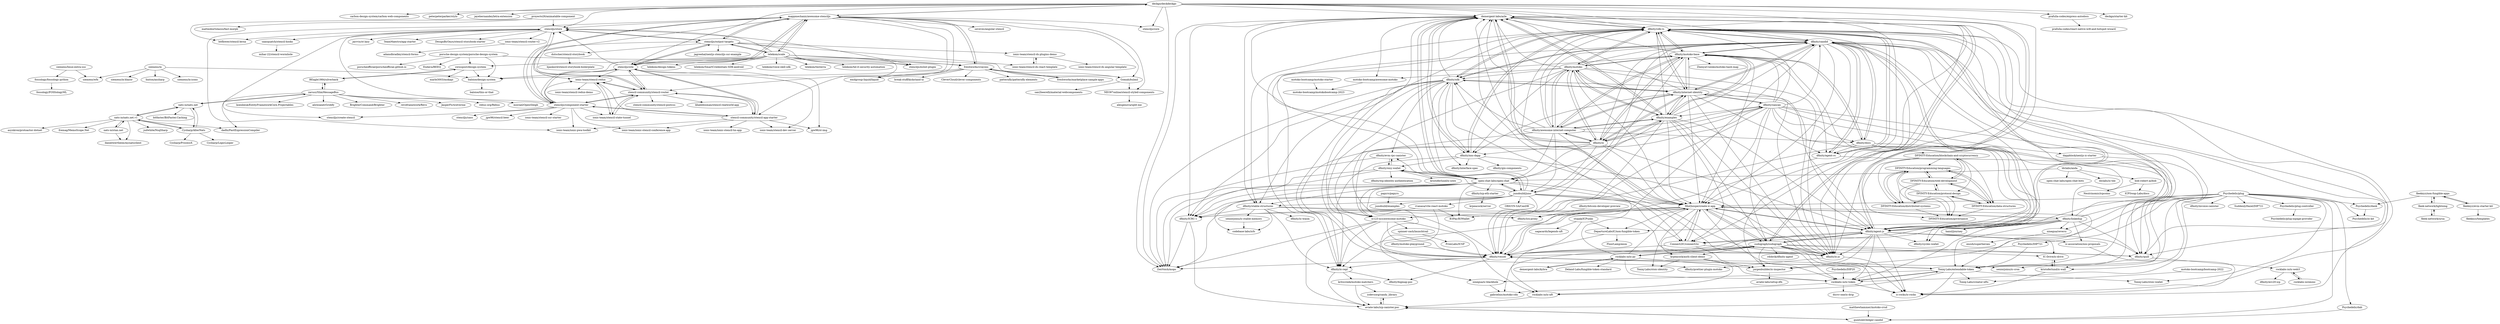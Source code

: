 digraph G {
"deckgo/deckdeckgo" -> "mappmechanic/awesome-stenciljs"
"deckgo/deckdeckgo" -> "stenciljs/store"
"deckgo/deckdeckgo" -> "deckgo/starter-kit"
"deckgo/deckdeckgo" -> "carbon-design-system/carbon-web-components" ["e"=1]
"deckgo/deckdeckgo" -> "peterpeterparker/stylo" ["e"=1]
"deckgo/deckdeckgo" -> "jayehernandez/letra-extension" ["e"=1]
"deckgo/deckdeckgo" -> "stenciljs/site"
"deckgo/deckdeckgo" -> "dfinity/ic-js"
"deckgo/deckdeckgo" -> "demergent-labs/azle"
"deckgo/deckdeckgo" -> "dfinity/cdk-rs"
"deckgo/deckdeckgo" -> "MioQuispe/create-ic-app"
"deckgo/deckdeckgo" -> "prafulla-codes/express-autodocs"
"deckgo/deckdeckgo" -> "ZenVoich/mops"
"deckgo/deckdeckgo" -> "stenciljs/core" ["e"=1]
"deckgo/deckdeckgo" -> "dfinity/candid"
"dfinity/motoko" -> "dfinity/motoko-base"
"dfinity/motoko" -> "dfinity/internet-identity"
"dfinity/motoko" -> "dfinity/examples"
"dfinity/motoko" -> "dfinity/cdk-rs"
"dfinity/motoko" -> "demergent-labs/azle"
"dfinity/motoko" -> "dfinity/vessel"
"dfinity/motoko" -> "dfinity/ic"
"dfinity/motoko" -> "dfinity/awesome-internet-computer"
"dfinity/motoko" -> "MioQuispe/create-ic-app"
"dfinity/motoko" -> "dfinity/candid"
"dfinity/motoko" -> "dfinity/ic-js"
"dfinity/motoko" -> "dfinity/nns-dapp"
"dfinity/motoko" -> "dfinity/sdk"
"dfinity/motoko" -> "dfinity/agent-js"
"dfinity/motoko" -> "motoko-bootcamp/awesome-motoko"
"dfinity/sdk" -> "dfinity/ic-js"
"dfinity/sdk" -> "dfinity/cdk-rs"
"dfinity/sdk" -> "dfinity/ICRC-1"
"dfinity/sdk" -> "dfinity/stable-structures"
"dfinity/sdk" -> "dfinity/candid"
"dfinity/sdk" -> "dfinity/nns-dapp"
"dfinity/sdk" -> "MioQuispe/create-ic-app"
"dfinity/sdk" -> "demergent-labs/azle"
"dfinity/sdk" -> "dfinity/evm-rpc-canister"
"dfinity/sdk" -> "dfinity/vessel"
"dfinity/sdk" -> "dfinity/interface-spec"
"dfinity/sdk" -> "ZenVoich/mops"
"dfinity/sdk" -> "dfinity/internet-identity"
"dfinity/sdk" -> "ic123-xyz/awesome-motoko"
"porsche-design-system/porsche-design-system" -> "porscheofficial/porscheofficial.github.io"
"porsche-design-system/porsche-design-system" -> "baloise/design-system"
"porsche-design-system/porsche-design-system" -> "freshworks/crayons"
"porsche-design-system/porsche-design-system" -> "swisspost/design-system"
"porsche-design-system/porsche-design-system" -> "Endava/BEEQ"
"mappmechanic/awesome-stenciljs" -> "stenciljs/output-targets"
"mappmechanic/awesome-stenciljs" -> "Gomah/bulmil"
"mappmechanic/awesome-stenciljs" -> "stenciljs/store"
"mappmechanic/awesome-stenciljs" -> "NEO97online/stencil-styled-components"
"mappmechanic/awesome-stenciljs" -> "freshworks/crayons"
"mappmechanic/awesome-stenciljs" -> "stenciljs/site"
"mappmechanic/awesome-stenciljs" -> "stenciljs/component-starter"
"mappmechanic/awesome-stenciljs" -> "ionic-team/ionic-pwa-toolkit" ["e"=1]
"mappmechanic/awesome-stenciljs" -> "telekom/scale"
"mappmechanic/awesome-stenciljs" -> "stenciljs/core" ["e"=1]
"mappmechanic/awesome-stenciljs" -> "stencil-community/stencil-app-starter"
"mappmechanic/awesome-stenciljs" -> "stencil-community/stencil-router"
"mappmechanic/awesome-stenciljs" -> "ionic-team/stencil-redux"
"mappmechanic/awesome-stenciljs" -> "deckgo/deckdeckgo"
"mappmechanic/awesome-stenciljs" -> "seveves/angular-stencil"
"stenciljs/component-starter" -> "stencil-community/stencil-app-starter"
"stenciljs/component-starter" -> "stencil-community/stencil-router"
"stenciljs/component-starter" -> "stenciljs/site"
"stenciljs/component-starter" -> "jgw96/stencil-beer" ["e"=1]
"stenciljs/component-starter" -> "ionic-team/ionic-pwa-toolkit" ["e"=1]
"stenciljs/component-starter" -> "mappmechanic/awesome-stenciljs"
"stenciljs/component-starter" -> "ionic-team/stencil-ssr-starter"
"stenciljs/component-starter" -> "ionic-team/stencil-redux"
"stenciljs/component-starter" -> "stenciljs/sass"
"stenciljs/component-starter" -> "stenciljs/store"
"stenciljs/component-starter" -> "ionic-team/stencil-state-tunnel"
"stenciljs/component-starter" -> "stenciljs/output-targets"
"stenciljs/component-starter" -> "ionic-team/ionic-stencil-conference-app"
"stenciljs/component-starter" -> "stenciljs/create-stencil"
"stenciljs/output-targets" -> "ionic-team/stencil-ds-plugins-demo"
"stenciljs/output-targets" -> "stenciljs/store"
"stenciljs/output-targets" -> "ionic-team/stencil-ds-react-template"
"stenciljs/output-targets" -> "dutscher/stencil-storybook"
"stenciljs/output-targets" -> "stenciljs/site"
"stenciljs/output-targets" -> "mappmechanic/awesome-stenciljs"
"stenciljs/output-targets" -> "stenciljs/eslint-plugin"
"stenciljs/output-targets" -> "jagreehal/nextjs-stenciljs-ssr-example"
"stenciljs/output-targets" -> "telekom/scale"
"telekom/scale" -> "Gomah/bulmil"
"telekom/scale" -> "stenciljs/output-targets"
"telekom/scale" -> "telekom/design-tokens"
"telekom/scale" -> "mappmechanic/awesome-stenciljs"
"telekom/scale" -> "baloise/design-system"
"telekom/scale" -> "stenciljs/site"
"telekom/scale" -> "stenciljs/store"
"telekom/scale" -> "emdgroup-liquid/liquid"
"telekom/scale" -> "swisspost/design-system"
"telekom/scale" -> "telekom/SmartCredentials-SDK-android"
"telekom/scale" -> "telekom/voice-skill-sdk"
"telekom/scale" -> "freshworks/crayons"
"telekom/scale" -> "telekom/testerra"
"telekom/scale" -> "stenciljs/eslint-plugin"
"telekom/scale" -> "telekom/tel-it-security-automation"
"NEO97online/stencil-styled-components" -> "alesgenova/split-me"
"Gomah/bulmil" -> "san2beerelli/material-webcomponents"
"Gomah/bulmil" -> "NEO97online/stencil-styled-components"
"BEagle1984/silverback" -> "zarusz/SlimMessageBus"
"BEagle1984/silverback" -> "swisspost/design-system"
"freshworks/crayons" -> "emdgroup-liquid/liquid"
"freshworks/crayons" -> "freshworks/marketplace-sample-apps"
"freshworks/crayons" -> "break-stuff/kickstand-ui"
"freshworks/crayons" -> "baloise/design-system"
"freshworks/crayons" -> "CleverCloud/clever-components" ["e"=1]
"freshworks/crayons" -> "Gomah/bulmil"
"freshworks/crayons" -> "mappmechanic/awesome-stenciljs"
"freshworks/crayons" -> "patternfly/patternfly-elements" ["e"=1]
"ionic-team/stencil-state-tunnel" -> "ionic-team/stencil-redux"
"ionic-team/stencil-state-tunnel" -> "stencil-community/stencil-router"
"ionic-team/stencil-ds-react-template" -> "ionic-team/stencil-ds-plugins-demo"
"dfinity/motoko-base" -> "dfinity/motoko"
"dfinity/motoko-base" -> "dfinity/candid"
"dfinity/motoko-base" -> "dfinity/cdk-rs"
"dfinity/motoko-base" -> "dfinity/vessel"
"dfinity/motoko-base" -> "dfinity/examples"
"dfinity/motoko-base" -> "dfinity/agent-js"
"dfinity/motoko-base" -> "dfinity/awesome-internet-computer"
"dfinity/motoko-base" -> "dfinity/internet-identity"
"dfinity/motoko-base" -> "dfinity/docs"
"dfinity/motoko-base" -> "dfinity/agent-rs"
"dfinity/motoko-base" -> "MioQuispe/create-ic-app"
"dfinity/motoko-base" -> "demergent-labs/azle"
"dfinity/motoko-base" -> "dfinity/ic"
"dfinity/motoko-base" -> "dfinity/ic-repl"
"dfinity/motoko-base" -> "ZhenyaUsenko/motoko-hash-map"
"dfinity/awesome-internet-computer" -> "dfinity/examples"
"dfinity/awesome-internet-computer" -> "dfinity/motoko-base"
"dfinity/awesome-internet-computer" -> "dfinity/motoko"
"dfinity/awesome-internet-computer" -> "dfinity/candid"
"dfinity/awesome-internet-computer" -> "dfinity/internet-identity"
"dfinity/awesome-internet-computer" -> "MioQuispe/create-ic-app"
"dfinity/awesome-internet-computer" -> "dfinity/cdk-rs"
"dfinity/awesome-internet-computer" -> "dfinity/ic"
"dfinity/awesome-internet-computer" -> "demergent-labs/azle"
"dfinity/awesome-internet-computer" -> "ic123-xyz/awesome-motoko"
"dfinity/awesome-internet-computer" -> "junobuild/juno"
"dfinity/awesome-internet-computer" -> "dfinity/sdk"
"dfinity/awesome-internet-computer" -> "dfinity/cancan"
"dfinity/awesome-internet-computer" -> "open-chat-labs/open-chat"
"dfinity/awesome-internet-computer" -> "dfinity/docs"
"dfinity/vessel" -> "Toniq-Labs/extendable-token"
"dfinity/vessel" -> "ic-rocks/ic-rocks"
"dfinity/vessel" -> "ZenVoich/mops"
"dfinity/vessel" -> "dfinity/ic-repl"
"dfinity/vessel" -> "MioQuispe/create-ic-app"
"dfinity/vessel" -> "dfinity/bigmap-poc"
"DFINITY-Education/programming-languages" -> "DFINITY-Education/governance"
"DFINITY-Education/programming-languages" -> "DFINITY-Education/web-development"
"DFINITY-Education/programming-languages" -> "DFINITY-Education/data-structures"
"DFINITY-Education/programming-languages" -> "DFINITY-Education/distributed-systems"
"dfinity/motoko-playground" -> "dfinity/vessel"
"dfinity/examples" -> "dfinity/awesome-internet-computer"
"dfinity/examples" -> "dfinity/motoko-base"
"dfinity/examples" -> "demergent-labs/azle"
"dfinity/examples" -> "dfinity/motoko"
"dfinity/examples" -> "MioQuispe/create-ic-app"
"dfinity/examples" -> "dfinity/candid"
"dfinity/examples" -> "dfinity/internet-identity"
"dfinity/examples" -> "dfinity/vessel"
"dfinity/examples" -> "dfinity/agent-js"
"dfinity/examples" -> "dfinity/cdk-rs"
"dfinity/examples" -> "open-chat-labs/open-chat"
"dfinity/examples" -> "dfinity/ic"
"dfinity/examples" -> "sudograph/sudograph"
"dfinity/examples" -> "dfinity/ic-js"
"dfinity/examples" -> "Connect2IC/connect2ic"
"stenciljs/store" -> "ionic-team/stencil-router-v2"
"stenciljs/store" -> "stenciljs/output-targets"
"stenciljs/store" -> "bitflower/stencil-lerna"
"stenciljs/store" -> "jarrvis/st-lazy"
"stenciljs/store" -> "stencil-community/stencil-router"
"stenciljs/store" -> "saasquatch/stencil-hooks"
"stenciljs/store" -> "stenciljs/eslint-plugin"
"stenciljs/store" -> "TeamMaestro/app-starter"
"stenciljs/store" -> "stenciljs/create-stencil"
"stenciljs/store" -> "DesignByOnyx/stencil-storybook-starter"
"dfinity/cdk-rs" -> "dfinity/candid"
"dfinity/cdk-rs" -> "dfinity/agent-rs"
"dfinity/cdk-rs" -> "dfinity/vessel"
"dfinity/cdk-rs" -> "dfinity/internet-identity"
"dfinity/cdk-rs" -> "dfinity/motoko-base"
"dfinity/cdk-rs" -> "dfinity/sdk"
"dfinity/cdk-rs" -> "dfinity/nns-dapp"
"dfinity/cdk-rs" -> "dfinity/ic-js"
"dfinity/cdk-rs" -> "dfinity/agent-js"
"dfinity/cdk-rs" -> "dfinity/stable-structures"
"dfinity/cdk-rs" -> "demergent-labs/azle"
"dfinity/cdk-rs" -> "ic-rocks/ic-rocks"
"dfinity/cdk-rs" -> "dfinity/motoko"
"dfinity/cdk-rs" -> "Toniq-Labs/extendable-token"
"dfinity/cdk-rs" -> "dfinity/quill"
"proyecto26/animatable-component" -> "stenciljs/store"
"proyecto26/animatable-component" -> "matteobortolazzo/fast-morph"
"proyecto26/animatable-component" -> "bitflower/stencil-lerna"
"baloise/design-system" -> "baloise/this-or-that"
"fossology/fossology-python" -> "fossology/FOSSologyML"
"dfinity/docs" -> "dfinity/candid"
"dfinity/docs" -> "dfinity/cycles-wallet"
"dfinity/docs" -> "dfinity/agent-rs"
"dfinity/docs" -> "dfinity/motoko-base"
"dfinity/docs" -> "dfinity/quill"
"dfinity/docs" -> "ninegua/reversi"
"dfinity/docs" -> "dfinity/vessel"
"dfinity/docs" -> "DFINITY-Education/blockchain-and-cryptocurrency"
"dfinity/candid" -> "dfinity/cdk-rs"
"dfinity/candid" -> "dfinity/agent-rs"
"dfinity/candid" -> "dfinity/motoko-base"
"dfinity/candid" -> "dfinity/quill"
"dfinity/candid" -> "dfinity/docs"
"dfinity/candid" -> "dfinity/agent-js"
"dfinity/candid" -> "dfinity/vessel"
"dfinity/candid" -> "MioQuispe/create-ic-app"
"dfinity/candid" -> "dfinity/ic-js"
"dfinity/candid" -> "dfinity/ic-repl"
"dfinity/candid" -> "Toniq-Labs/extendable-token"
"dfinity/candid" -> "dfinity/sdk"
"dfinity/candid" -> "dfinity/cycles-wallet"
"dfinity/candid" -> "ic-rocks/ic-rocks"
"dfinity/candid" -> "dfinity/internet-identity"
"kritzcreek/motoko-matchers" -> "icdevsorg/candy_library"
"kritzcreek/motoko-matchers" -> "aviate-labs/icp-canister.poc"
"DFINITY-Education/protocol-design" -> "DFINITY-Education/governance"
"DFINITY-Education/protocol-design" -> "DFINITY-Education/programming-languages"
"DFINITY-Education/protocol-design" -> "DFINITY-Education/web-development"
"DFINITY-Education/protocol-design" -> "DFINITY-Education/distributed-systems"
"DFINITY-Education/protocol-design" -> "DFINITY-Education/data-structures"
"dfinity/linkedup" -> "MioQuispe/create-ic-app"
"dfinity/linkedup" -> "Connect2IC/connect2ic"
"dfinity/linkedup" -> "dfinity/agent-js"
"dfinity/linkedup" -> "hansl/journey"
"dfinity/linkedup" -> "dfinity/quill"
"dfinity/linkedup" -> "dfinity/vessel"
"dfinity/linkedup" -> "dfinity/cdk-rs"
"dfinity/linkedup" -> "DepartureLabsIC/non-fungible-token"
"dfinity/linkedup" -> "rocklabs-io/ic-token"
"dfinity/linkedup" -> "Toniq-Labs/extendable-token"
"dfinity/linkedup" -> "ic-association/nns-proposals"
"dfinity/linkedup" -> "ninegua/reversi"
"dfinity/linkedup" -> "dfinity/candid"
"dfinity/agent-rs" -> "dfinity/quill"
"dfinity/agent-rs" -> "dfinity/candid"
"dfinity/agent-rs" -> "dfinity/cdk-rs"
"dfinity/agent-rs" -> "dfinity/icx-proxy"
"dfinity/agent-js" -> "ic-rocks/ic-rocks"
"dfinity/agent-js" -> "dfinity/cycles-wallet"
"dfinity/agent-js" -> "MioQuispe/create-ic-app"
"dfinity/agent-js" -> "demergent-labs/azle"
"dfinity/agent-js" -> "dfinity/vessel"
"dfinity/agent-js" -> "dfinity/ic-js"
"dfinity/agent-js" -> "Connect2IC/connect2ic"
"dfinity/agent-js" -> "dfinity/candid"
"dfinity/agent-js" -> "dfinity/quill"
"dfinity/agent-js" -> "jorgenbuilder/ic-inspector"
"dfinity/agent-js" -> "ic-association/nns-proposals"
"dfinity/agent-js" -> "sudograph/sudograph"
"dfinity/agent-js" -> "dfinity/cdk-rs"
"dfinity/agent-js" -> "IC-Drive/ic-drive"
"dfinity/agent-js" -> "rocklabs-io/ic-token"
"DFINITY-Education/data-structures" -> "DFINITY-Education/programming-languages"
"DFINITY-Education/data-structures" -> "DFINITY-Education/governance"
"DFINITY-Education/data-structures" -> "DFINITY-Education/web-development"
"DFINITY-Education/data-structures" -> "DFINITY-Education/protocol-design"
"ninegua/reversi" -> "enzoh/superheroes"
"ionic-team/stencil-ds-plugins-demo" -> "ionic-team/stencil-ds-react-template"
"ionic-team/stencil-ds-plugins-demo" -> "ionic-team/stencil-ds-angular-template"
"ionic-team/stencil-router-v2" -> "adamdbradley/stencil-forms"
"prafulla-codes/express-autodocs" -> "prafulla-codes/react-native-wifi-and-hotspot-wizard"
"matthewhammer/motoko-crud" -> "quintolet/ledger-candid"
"DFINITY-Education/web-development" -> "DFINITY-Education/programming-languages"
"DFINITY-Education/web-development" -> "DFINITY-Education/governance"
"DFINITY-Education/web-development" -> "DFINITY-Education/data-structures"
"DFINITY-Education/web-development" -> "DFINITY-Education/distributed-systems"
"DFINITY-Education/web-development" -> "DFINITY-Education/protocol-design"
"DFINITY-Education/web-development" -> "DFINITY-Education/blockchain-and-cryptocurrency"
"sudograph/sudograph" -> "dfinity/vessel"
"sudograph/sudograph" -> "MioQuispe/create-ic-app"
"sudograph/sudograph" -> "jorgenbuilder/ic-inspector"
"sudograph/sudograph" -> "dfinity/agent-js"
"sudograph/sudograph" -> "demergent-labs/azle"
"sudograph/sudograph" -> "IC-Drive/ic-drive"
"sudograph/sudograph" -> "seniorjoinu/ic-cron"
"sudograph/sudograph" -> "gabrielnic/motoko-cdn"
"sudograph/sudograph" -> "ic-rocks/ic-rocks"
"sudograph/sudograph" -> "rocklabs-io/ic-token"
"sudograph/sudograph" -> "rocklabs-io/ic-py"
"sudograph/sudograph" -> "krpeacock/auth-client-demo"
"sudograph/sudograph" -> "dfinity/ic-js"
"sudograph/sudograph" -> "dfinity/quill"
"sudograph/sudograph" -> "rdobrik/dfinity-agent"
"dfinity/internet-identity" -> "dfinity/cdk-rs"
"dfinity/internet-identity" -> "MioQuispe/create-ic-app"
"dfinity/internet-identity" -> "dfinity/motoko"
"dfinity/internet-identity" -> "dfinity/candid"
"dfinity/internet-identity" -> "dfinity/nns-dapp"
"dfinity/internet-identity" -> "dfinity/agent-js"
"dfinity/internet-identity" -> "dfinity/examples"
"dfinity/internet-identity" -> "dfinity/sdk"
"dfinity/internet-identity" -> "dfinity/motoko-base"
"dfinity/internet-identity" -> "demergent-labs/azle"
"dfinity/internet-identity" -> "dfinity/ic"
"dfinity/internet-identity" -> "dfinity/cancan"
"dfinity/internet-identity" -> "dfinity/awesome-internet-computer"
"dfinity/internet-identity" -> "dfinity/ic-js"
"dfinity/internet-identity" -> "dfinity/agent-rs"
"MioQuispe/create-ic-app" -> "dfinity/vessel"
"MioQuispe/create-ic-app" -> "Connect2IC/connect2ic"
"MioQuispe/create-ic-app" -> "dfinity/agent-js"
"MioQuispe/create-ic-app" -> "dfinity/ICRC-1"
"MioQuispe/create-ic-app" -> "rocklabs-io/ic-token"
"MioQuispe/create-ic-app" -> "dfinity/ic-js"
"MioQuispe/create-ic-app" -> "demergent-labs/azle"
"MioQuispe/create-ic-app" -> "DepartureLabsIC/non-fungible-token"
"MioQuispe/create-ic-app" -> "sudograph/sudograph"
"MioQuispe/create-ic-app" -> "dfinity/ic-repl"
"MioQuispe/create-ic-app" -> "krpeacock/auth-client-demo"
"MioQuispe/create-ic-app" -> "ic123-xyz/awesome-motoko"
"MioQuispe/create-ic-app" -> "Toniq-Labs/stoic-identity"
"MioQuispe/create-ic-app" -> "Toniq-Labs/extendable-token"
"MioQuispe/create-ic-app" -> "dfinity/linkedup"
"krpeacock/auth-client-demo" -> "gabrielnic/motoko-cdn"
"krpeacock/auth-client-demo" -> "Toniq-Labs/stoic-identity"
"krpeacock/auth-client-demo" -> "rocklabs-io/ic-token"
"DFINITY-Education/distributed-systems" -> "DFINITY-Education/programming-languages"
"DFINITY-Education/distributed-systems" -> "DFINITY-Education/governance"
"dfinity/ic" -> "dfinity/motoko"
"dfinity/ic" -> "dfinity/internet-identity"
"dfinity/ic" -> "dfinity/examples"
"dfinity/ic" -> "dfinity/awesome-internet-computer"
"dfinity/ic" -> "dfinity/motoko-base"
"dfinity/ic" -> "dfinity/cdk-rs"
"dfinity/ic" -> "dfinity/candid"
"dfinity/ic" -> "dfinity/nns-dapp"
"dfinity/ic" -> "open-chat-labs/open-chat"
"dfinity/ic" -> "demergent-labs/azle"
"dfinity/ic" -> "junobuild/juno"
"dfinity/ic" -> "dfinity/agent-js"
"dfinity/ic" -> "MioQuispe/create-ic-app"
"dfinity/ic" -> "dfinity/sdk"
"dfinity/ic" -> "dfinity/cancan"
"dfinity/cancan" -> "dfinity/internet-identity"
"dfinity/cancan" -> "MioQuispe/create-ic-app"
"dfinity/cancan" -> "dfinity/agent-js"
"dfinity/cancan" -> "dfinity/candid"
"dfinity/cancan" -> "dfinity/linkedup"
"dfinity/cancan" -> "dfinity/vessel"
"dfinity/cancan" -> "dfinity/motoko-base"
"dfinity/cancan" -> "dfinity/cdk-rs"
"dfinity/cancan" -> "ic123-xyz/awesome-motoko"
"dfinity/cancan" -> "dfinity/examples"
"dfinity/cancan" -> "dfinity/docs"
"dfinity/cancan" -> "kristoferlund/ic-wall"
"dfinity/cancan" -> "sudograph/sudograph"
"dfinity/cancan" -> "dfinity/ic-repl"
"dfinity/cancan" -> "dappblock/nextjs-ic-starter"
"Psychedelic/plug" -> "Psychedelic/dank"
"Psychedelic/plug" -> "Psychedelic/DIP721"
"Psychedelic/plug" -> "Toniq-Labs/extendable-token"
"Psychedelic/plug" -> "dfinity/invoice-canister"
"Psychedelic/plug" -> "MioQuispe/create-ic-app"
"Psychedelic/plug" -> "dfinity/agent-js"
"Psychedelic/plug" -> "Psychedelic/plug-controller"
"Psychedelic/plug" -> "jorgenbuilder/ic-inspector"
"Psychedelic/plug" -> "quintolet/ledger-candid"
"Psychedelic/plug" -> "Toniq-Labs/stoic-wallet"
"Psychedelic/plug" -> "Psychedelic/dab"
"Psychedelic/plug" -> "SuddenlyHazel/DIP721"
"Psychedelic/plug" -> "Psychedelic/ic-kit"
"Psychedelic/plug" -> "kristoferlund/ic-wall"
"Psychedelic/plug" -> "rocklabs-io/ic-token"
"kristoferlund/ic-wall" -> "IC-Drive/ic-drive"
"kristoferlund/ic-wall" -> "ic-rocks/ic-rocks"
"open-chat-labs/open-chat" -> "dfinity/oisy-wallet"
"open-chat-labs/open-chat" -> "dfinity/ic-js"
"open-chat-labs/open-chat" -> "dfinity/ICRC-1"
"open-chat-labs/open-chat" -> "ZenVoich/mops"
"open-chat-labs/open-chat" -> "Connect2IC/connect2ic"
"open-chat-labs/open-chat" -> "ic123-xyz/awesome-motoko"
"open-chat-labs/open-chat" -> "junobuild/juno"
"open-chat-labs/open-chat" -> "demergent-labs/azle"
"open-chat-labs/open-chat" -> "dfinity/evm-rpc-canister"
"open-chat-labs/open-chat" -> "ninegua/ic-blackhole"
"open-chat-labs/open-chat" -> "dfinity/cdk-rs"
"open-chat-labs/open-chat" -> "B3Pay/B3Wallet"
"open-chat-labs/open-chat" -> "codebase-labs/icfs"
"open-chat-labs/open-chat" -> "dfinity/stable-structures"
"open-chat-labs/open-chat" -> "dfinity/icp-eth-starter"
"IC-Drive/ic-drive" -> "kristoferlund/ic-wall"
"Psychedelic/dab" -> "quintolet/ledger-candid"
"Toniq-Labs/extendable-token" -> "ninegua/ic-blackhole"
"Toniq-Labs/extendable-token" -> "dfinity/vessel"
"Toniq-Labs/extendable-token" -> "rocklabs-io/ic-nft"
"Toniq-Labs/extendable-token" -> "rocklabs-io/ic-token"
"Toniq-Labs/extendable-token" -> "aviate-labs/icp-canister.poc"
"Toniq-Labs/extendable-token" -> "Toniq-Labs/stoic-wallet"
"Toniq-Labs/extendable-token" -> "Toniq-Labs/creator-nfts"
"rocklabs-io/ic-token" -> "dscvr-one/ic-drip"
"rocklabs-io/ic-token" -> "ic-rocks/ic-rocks"
"rocklabs-io/ic-token" -> "rocklabs-io/ic-nft"
"rocklabs-io/ic-token" -> "Toniq-Labs/extendable-token"
"ninegua/ic-blackhole" -> "gabrielnic/motoko-cdn"
"DFINITY-Education/blockchain-and-cryptocurrency" -> "DFINITY-Education/web-development"
"DFINITY-Education/blockchain-and-cryptocurrency" -> "DFINITY-Education/data-structures"
"DFINITY-Education/blockchain-and-cryptocurrency" -> "DFINITY-Education/protocol-design"
"DFINITY-Education/blockchain-and-cryptocurrency" -> "DFINITY-Education/programming-languages"
"DFINITY-Education/blockchain-and-cryptocurrency" -> "DFINITY-Education/governance"
"DFINITY-Education/blockchain-and-cryptocurrency" -> "DFINITY-Education/distributed-systems"
"dappblock/nextjs-ic-starter" -> "dfinity/quill"
"dfinity/stable-structures" -> "seniorjoinu/ic-stable-memory"
"dfinity/stable-structures" -> "dfinity/ic-wasm"
"dfinity/stable-structures" -> "dfinity/icx-proxy"
"dfinity/stable-structures" -> "dfinity/ic-js"
"dfinity/stable-structures" -> "dfinity/ic-repl"
"dfinity/stable-structures" -> "dfinity/ICRC-1"
"dfinity/stable-structures" -> "codebase-labs/icfs"
"dfinity/nns-dapp" -> "dfinity/ic-js"
"dfinity/nns-dapp" -> "dfinity/interface-spec"
"dfinity/nns-dapp" -> "dfinity/cdk-rs"
"dfinity/nns-dapp" -> "dfinity/ic-repl"
"dfinity/nns-dapp" -> "demergent-labs/azle"
"dfinity/nns-dapp" -> "dfinity/oisy-wallet"
"dfinity/nns-dapp" -> "dfinity/gix-components"
"ic-association/nns-proposals" -> "ic-rocks/ic-rocks"
"dfinity/quill" -> "rocklabs-io/ic-web3"
"dfinity/quill" -> "seniorjoinu/ic-cron"
"dutscher/stencil-storybook" -> "bjankord/stencil-storybook-boilerplate"
"saasquatch/stencil-hooks" -> "mihar-22/stencil-wormhole"
"dfinity/ic-repl" -> "dfinity/bigmap-poc"
"dfinity/ic-repl" -> "kritzcreek/motoko-matchers"
"dfinity/ic-repl" -> "aviate-labs/icp-canister.poc"
"DepartureLabsIC/non-fungible-token" -> "FloorLamp/axon"
"DepartureLabsIC/non-fungible-token" -> "dfinity/vessel"
"quintolet/ledger-candid" -> "aviate-labs/icp-canister.poc"
"Psychedelic/plug-controller" -> "Psychedelic/plug-inpage-provider"
"Psychedelic/dank" -> "Psychedelic/ic-kit"
"stopak/ICPunks" -> "sagacards/legends-nft"
"stopak/ICPunks" -> "rocklabs-io/ic-nft"
"stopak/ICPunks" -> "DepartureLabsIC/non-fungible-token"
"Connect2IC/connect2ic" -> "MioQuispe/create-ic-app"
"Connect2IC/connect2ic" -> "dfinity/vessel"
"Connect2IC/connect2ic" -> "dfinity/quill"
"Connect2IC/connect2ic" -> "jorgenbuilder/ic-inspector"
"dfinity/ic-js" -> "dfinity/prettier-plugin-motoko"
"dfinity/ic-js" -> "ic-rocks/ic-rocks"
"Psychedelic/DIP721" -> "Toniq-Labs/extendable-token"
"Psychedelic/DIP721" -> "dfinity/vessel"
"dfinity/bitcoin-developer-preview" -> "dfinity/icx-proxy"
"motoko-bootcamp/awesome-motoko" -> "motoko-bootcamp/motokobootcamp-2023"
"rocklabs-io/ic-py" -> "demergent-labs/kybra"
"rocklabs-io/ic-py" -> "rocklabs-io/ic-token"
"rocklabs-io/ic-py" -> "jorgenbuilder/ic-inspector"
"rocklabs-io/ic-py" -> "MioQuispe/create-ic-app"
"rocklabs-io/ic-py" -> "demergent-labs/azle"
"rocklabs-io/ic-py" -> "sudograph/sudograph"
"rocklabs-io/ic-py" -> "Deland-Labs/fungible-token-standard"
"dfinity/ICRC-1" -> "ZenVoich/mops"
"dfinity/ICRC-1" -> "aviate-labs/icp-canister.poc"
"motoko-bootcamp/bootcamp-2022" -> "Toniq-Labs/creator-nfts"
"nats-io/nats.net.v1" -> "nats-io/stan.net"
"nats-io/nats.net.v1" -> "nats-io/nats.net"
"nats-io/nats.net.v1" -> "Cysharp/AlterNats"
"nats-io/nats.net.v1" -> "danielwertheim/mynatsclient"
"nats-io/nats.net.v1" -> "judwhite/NsqSharp"
"nats-io/nats.net.v1" -> "asynkron/protoactor-dotnet" ["e"=1]
"nats-io/nats.net.v1" -> "dadhi/FastExpressionCompiler" ["e"=1]
"nats-io/nats.net.v1" -> "fremag/MemoScope.Net" ["e"=1]
"Cysharp/AlterNats" -> "nats-io/nats.net"
"Cysharp/AlterNats" -> "nats-io/nats.net.v1"
"Cysharp/AlterNats" -> "Cysharp/ProcessX" ["e"=1]
"Cysharp/AlterNats" -> "Cysharp/LogicLooper" ["e"=1]
"demergent-labs/azle" -> "dfinity/agent-js"
"demergent-labs/azle" -> "dfinity/ICRC-1"
"demergent-labs/azle" -> "dfinity/ic-js"
"demergent-labs/azle" -> "MioQuispe/create-ic-app"
"demergent-labs/azle" -> "Connect2IC/connect2ic"
"demergent-labs/azle" -> "motoko-bootcamp/awesome-motoko"
"demergent-labs/azle" -> "jorgenbuilder/ic-inspector"
"demergent-labs/azle" -> "ZenVoich/mops"
"demergent-labs/azle" -> "dfinity/vessel"
"demergent-labs/azle" -> "sudograph/sudograph"
"demergent-labs/azle" -> "dfinity/examples"
"demergent-labs/azle" -> "junobuild/juno"
"demergent-labs/azle" -> "dfinity/cdk-rs"
"demergent-labs/azle" -> "dfinity/nns-dapp"
"demergent-labs/azle" -> "dfinity/stable-structures"
"fleek-network/ursa" -> "fleek-network/lightning"
"swisspost/design-system" -> "baloise/design-system"
"swisspost/design-system" -> "BEagle1984/silverback"
"swisspost/design-system" -> "marle3003/mokapi"
"Psychedelic/DIP20" -> "rocklabs-io/ic-token"
"icdevsorg/candy_library" -> "aviate-labs/icp-canister.poc"
"ic123-xyz/awesome-motoko" -> "rocklabs-io/ic-nft"
"ic123-xyz/awesome-motoko" -> "dfinity/vessel"
"ic123-xyz/awesome-motoko" -> "dfinity/ic-repl"
"ic123-xyz/awesome-motoko" -> "ZenVoich/mops"
"ic123-xyz/awesome-motoko" -> "spinner-cash/launchtrail"
"ic123-xyz/awesome-motoko" -> "aviate-labs/icp-canister.poc"
"aviate-labs/icp-canister.poc" -> "icdevsorg/candy_library"
"aviate-labs/icp-canister.poc" -> "quintolet/ledger-candid"
"rocklabs-io/ic-nft" -> "aviate-labs/icp-canister.poc"
"jorgenbuilder/ic-inspector" -> "aviate-labs/setup-dfx"
"papyrs/papyrs" -> "junobuild/examples"
"demergent-labs/kybra" -> "rocklabs-io/ic-py"
"seniorjoinu/ic-stable-memory" -> "codebase-labs/icfs"
"spinner-cash/launchtrail" -> "PrimLabs/ICSP"
"rocklabs-io/ic-web3" -> "rocklabs-io/omnic"
"rocklabs-io/ic-web3" -> "dfinity/erc20-icp"
"junobuild/juno" -> "dfinity/ic-js"
"junobuild/juno" -> "dfinity/oisy-wallet"
"junobuild/juno" -> "demergent-labs/azle"
"junobuild/juno" -> "open-chat-labs/open-chat"
"junobuild/juno" -> "Connect2IC/connect2ic"
"junobuild/juno" -> "ZenVoich/mops"
"junobuild/juno" -> "dfinity/ICRC-1"
"junobuild/juno" -> "MioQuispe/create-ic-app"
"junobuild/juno" -> "ORIGYN-SA/CanDB"
"junobuild/juno" -> "dfinity/sdk"
"junobuild/juno" -> "dfinity/stable-structures"
"junobuild/juno" -> "dfinity/candid"
"junobuild/juno" -> "B3Pay/B3Wallet"
"junobuild/juno" -> "junobuild/examples"
"junobuild/juno" -> "rvanasa/vite-react-motoko"
"rocklabs-io/omnic" -> "rocklabs-io/ic-web3"
"nats-io/nats.net" -> "Cysharp/AlterNats"
"nats-io/nats.net" -> "nats-io/nats.net.v1"
"nats-io/nats.net" -> "zarusz/SlimMessageBus"
"nats-io/nats.net" -> "bitfaster/BitFaster.Caching" ["e"=1]
"zarusz/SlimMessageBus" -> "BEagle1984/silverback"
"zarusz/SlimMessageBus" -> "JasperFx/wolverine" ["e"=1]
"zarusz/SlimMessageBus" -> "rebus-org/Rebus" ["e"=1]
"zarusz/SlimMessageBus" -> "nats-io/nats.net"
"zarusz/SlimMessageBus" -> "mizrael/OpenSleigh" ["e"=1]
"zarusz/SlimMessageBus" -> "koenbeuk/EntityFrameworkCore.Projectables" ["e"=1]
"zarusz/SlimMessageBus" -> "alirezanet/Gridify" ["e"=1]
"zarusz/SlimMessageBus" -> "BrighterCommand/Brighter" ["e"=1]
"zarusz/SlimMessageBus" -> "revoframework/Revo" ["e"=1]
"zarusz/SlimMessageBus" -> "dadhi/FastExpressionCompiler" ["e"=1]
"fleekxyz/non-fungible-apps" -> "fleekxyz/evm-starter-kit"
"fleekxyz/non-fungible-apps" -> "fleek-network/lightning"
"fleekxyz/non-fungible-apps" -> "Psychedelic/dank"
"siemens/ix" -> "siemens/ix-icons"
"siemens/ix" -> "siemens/ix-blazor"
"siemens/ix" -> "siemens/wfx"
"siemens/ix" -> "baloise/design-system"
"siemens/ix" -> "Inxton/axsharp" ["e"=1]
"rvanasa/vite-react-motoko" -> "B3Pay/B3Wallet"
"rvanasa/vite-react-motoko" -> "dfinity/prettier-plugin-motoko"
"rvanasa/vite-react-motoko" -> "dfinity/ICRC-1"
"nats-io/stan.net" -> "nats-io/nats.net.v1"
"nats-io/stan.net" -> "danielwertheim/mynatsclient"
"dfinity/evm-rpc-canister" -> "ZenVoich/mops"
"dfinity/evm-rpc-canister" -> "dfinity/oisy-wallet"
"dfinity/icp-eth-starter" -> "krpeacock/server"
"dfinity/oisy-wallet" -> "dfinity/evm-rpc-canister"
"dfinity/oisy-wallet" -> "dfinity/wg-identity-authentication"
"dfinity/oisy-wallet" -> "ZenVoich/mops"
"dfinity/oisy-wallet" -> "dfinity/ICRC-1"
"dfinity/oisy-wallet" -> "open-chat-labs/open-chat"
"dfinity/oisy-wallet" -> "kristoferlund/ic-siwe"
"motoko-bootcamp/motoko-starter" -> "motoko-bootcamp/motokobootcamp-2023"
"fleekxyz/evm-starter-kit" -> "fleekxyz/templates"
"fleekxyz/evm-starter-kit" -> "fleekxyz/non-fungible-apps"
"fleek-network/lightning" -> "fleekxyz/non-fungible-apps"
"fleek-network/lightning" -> "fleek-network/ursa"
"freshworks/marketplace-sample-apps" -> "freshworks/crayons"
"siemens/linux-entra-sso" -> "siemens/wfx"
"siemens/linux-entra-sso" -> "fossology/fossology-python"
"bob-robert-ai/bob" -> "Neutrinomic/icpcoins"
"bob-robert-ai/bob" -> "ICPSwap-Labs/docs"
"ldclabs/anda" -> "open-chat-labs/open-chat-bots"
"ldclabs/anda" -> "bob-robert-ai/bob"
"ldclabs/anda" -> "open-chat-labs/open-chat"
"ldclabs/anda" -> "ldclabs/ic-tee"
"stencil-community/stencil-app-starter" -> "stenciljs/component-starter"
"stencil-community/stencil-app-starter" -> "stencil-community/stencil-router"
"stencil-community/stencil-app-starter" -> "stenciljs/site"
"stencil-community/stencil-app-starter" -> "ionic-team/stencil-redux"
"stencil-community/stencil-app-starter" -> "jgw96/st-img"
"stencil-community/stencil-app-starter" -> "ionic-team/ionic-stencil-hn-app"
"stencil-community/stencil-app-starter" -> "ionic-team/ionic-pwa-toolkit" ["e"=1]
"stencil-community/stencil-app-starter" -> "ionic-team/stencil-dev-server"
"stencil-community/stencil-app-starter" -> "ionic-team/ionic-stencil-conference-app"
"ionic-team/stencil-redux" -> "ionic-team/stencil-redux-demo"
"ionic-team/stencil-redux" -> "ionic-team/stencil-state-tunnel"
"ionic-team/stencil-redux" -> "stencil-community/stencil-router"
"stenciljs/site" -> "stencil-community/stencil-router"
"stenciljs/site" -> "stencil-community/stencil-app-starter"
"stenciljs/site" -> "stenciljs/store"
"stenciljs/site" -> "stenciljs/output-targets"
"stenciljs/site" -> "stenciljs/component-starter"
"stenciljs/site" -> "mappmechanic/awesome-stenciljs"
"stenciljs/site" -> "ionic-team/stencil-dev-server"
"stenciljs/site" -> "jgw96/st-img"
"stenciljs/site" -> "ionic-team/stencil-redux"
"stencil-community/stencil-router" -> "ionic-team/stencil-state-tunnel"
"stencil-community/stencil-router" -> "ionic-team/stencil-redux"
"stencil-community/stencil-router" -> "stenciljs/site"
"stencil-community/stencil-router" -> "stencil-community/stencil-postcss"
"stencil-community/stencil-router" -> "stenciljs/store"
"stencil-community/stencil-router" -> "stenciljs/component-starter"
"stencil-community/stencil-router" -> "stencil-community/stencil-app-starter"
"stencil-community/stencil-router" -> "khaledosman/stencil-realworld-app"
"deckgo/deckdeckgo" ["l"="7.396,-23.644"]
"mappmechanic/awesome-stenciljs" ["l"="7.496,-23.534"]
"stenciljs/store" ["l"="7.514,-23.574"]
"deckgo/starter-kit" ["l"="7.433,-23.644"]
"carbon-design-system/carbon-web-components" ["l"="-9.226,-24.614"]
"peterpeterparker/stylo" ["l"="-2.548,-29.581"]
"jayehernandez/letra-extension" ["l"="52.26,-1.169"]
"stenciljs/site" ["l"="7.487,-23.556"]
"dfinity/ic-js" ["l"="7.32,-23.714"]
"demergent-labs/azle" ["l"="7.32,-23.731"]
"dfinity/cdk-rs" ["l"="7.308,-23.726"]
"MioQuispe/create-ic-app" ["l"="7.293,-23.735"]
"prafulla-codes/express-autodocs" ["l"="7.379,-23.603"]
"ZenVoich/mops" ["l"="7.343,-23.696"]
"stenciljs/core" ["l"="-4.299,-29.497"]
"dfinity/candid" ["l"="7.307,-23.741"]
"dfinity/motoko" ["l"="7.334,-23.738"]
"dfinity/motoko-base" ["l"="7.317,-23.77"]
"dfinity/internet-identity" ["l"="7.324,-23.751"]
"dfinity/examples" ["l"="7.31,-23.758"]
"dfinity/vessel" ["l"="7.282,-23.732"]
"dfinity/ic" ["l"="7.343,-23.773"]
"dfinity/awesome-internet-computer" ["l"="7.345,-23.752"]
"dfinity/nns-dapp" ["l"="7.352,-23.734"]
"dfinity/sdk" ["l"="7.333,-23.721"]
"dfinity/agent-js" ["l"="7.287,-23.758"]
"motoko-bootcamp/awesome-motoko" ["l"="7.308,-23.675"]
"dfinity/ICRC-1" ["l"="7.33,-23.7"]
"dfinity/stable-structures" ["l"="7.321,-23.688"]
"dfinity/evm-rpc-canister" ["l"="7.361,-23.692"]
"dfinity/interface-spec" ["l"="7.379,-23.736"]
"ic123-xyz/awesome-motoko" ["l"="7.296,-23.7"]
"porsche-design-system/porsche-design-system" ["l"="7.575,-23.413"]
"porscheofficial/porscheofficial.github.io" ["l"="7.555,-23.395"]
"baloise/design-system" ["l"="7.582,-23.439"]
"freshworks/crayons" ["l"="7.535,-23.469"]
"swisspost/design-system" ["l"="7.622,-23.435"]
"Endava/BEEQ" ["l"="7.571,-23.379"]
"stenciljs/output-targets" ["l"="7.532,-23.545"]
"Gomah/bulmil" ["l"="7.508,-23.483"]
"NEO97online/stencil-styled-components" ["l"="7.477,-23.478"]
"stenciljs/component-starter" ["l"="7.471,-23.545"]
"ionic-team/ionic-pwa-toolkit" ["l"="7.497,-24.279"]
"telekom/scale" ["l"="7.547,-23.505"]
"stencil-community/stencil-app-starter" ["l"="7.46,-23.527"]
"stencil-community/stencil-router" ["l"="7.471,-23.567"]
"ionic-team/stencil-redux" ["l"="7.453,-23.553"]
"seveves/angular-stencil" ["l"="7.537,-23.564"]
"jgw96/stencil-beer" ["l"="7.421,-24.284"]
"ionic-team/stencil-ssr-starter" ["l"="7.453,-23.578"]
"stenciljs/sass" ["l"="7.42,-23.521"]
"ionic-team/stencil-state-tunnel" ["l"="7.442,-23.567"]
"ionic-team/ionic-stencil-conference-app" ["l"="7.452,-23.505"]
"stenciljs/create-stencil" ["l"="7.491,-23.582"]
"ionic-team/stencil-ds-plugins-demo" ["l"="7.588,-23.539"]
"ionic-team/stencil-ds-react-template" ["l"="7.571,-23.541"]
"dutscher/stencil-storybook" ["l"="7.591,-23.562"]
"stenciljs/eslint-plugin" ["l"="7.551,-23.538"]
"jagreehal/nextjs-stenciljs-ssr-example" ["l"="7.564,-23.561"]
"telekom/design-tokens" ["l"="7.572,-23.513"]
"emdgroup-liquid/liquid" ["l"="7.561,-23.473"]
"telekom/SmartCredentials-SDK-android" ["l"="7.564,-23.489"]
"telekom/voice-skill-sdk" ["l"="7.575,-23.5"]
"telekom/testerra" ["l"="7.582,-23.484"]
"telekom/tel-it-security-automation" ["l"="7.596,-23.5"]
"alesgenova/split-me" ["l"="7.456,-23.447"]
"san2beerelli/material-webcomponents" ["l"="7.493,-23.45"]
"BEagle1984/silverback" ["l"="7.68,-23.408"]
"zarusz/SlimMessageBus" ["l"="7.731,-23.383"]
"freshworks/marketplace-sample-apps" ["l"="7.538,-23.44"]
"break-stuff/kickstand-ui" ["l"="7.517,-23.44"]
"CleverCloud/clever-components" ["l"="-9.29,-24.608"]
"patternfly/patternfly-elements" ["l"="-9.24,-24.591"]
"dfinity/docs" ["l"="7.296,-23.782"]
"dfinity/agent-rs" ["l"="7.287,-23.721"]
"dfinity/ic-repl" ["l"="7.296,-23.712"]
"ZhenyaUsenko/motoko-hash-map" ["l"="7.335,-23.817"]
"junobuild/juno" ["l"="7.358,-23.722"]
"dfinity/cancan" ["l"="7.283,-23.747"]
"open-chat-labs/open-chat" ["l"="7.345,-23.712"]
"Toniq-Labs/extendable-token" ["l"="7.246,-23.725"]
"ic-rocks/ic-rocks" ["l"="7.267,-23.735"]
"dfinity/bigmap-poc" ["l"="7.276,-23.695"]
"DFINITY-Education/programming-languages" ["l"="7.314,-23.906"]
"DFINITY-Education/governance" ["l"="7.325,-23.913"]
"DFINITY-Education/web-development" ["l"="7.303,-23.905"]
"DFINITY-Education/data-structures" ["l"="7.303,-23.919"]
"DFINITY-Education/distributed-systems" ["l"="7.327,-23.901"]
"dfinity/motoko-playground" ["l"="7.252,-23.802"]
"sudograph/sudograph" ["l"="7.269,-23.762"]
"Connect2IC/connect2ic" ["l"="7.296,-23.748"]
"ionic-team/stencil-router-v2" ["l"="7.548,-23.618"]
"bitflower/stencil-lerna" ["l"="7.558,-23.593"]
"jarrvis/st-lazy" ["l"="7.538,-23.586"]
"saasquatch/stencil-hooks" ["l"="7.515,-23.617"]
"TeamMaestro/app-starter" ["l"="7.531,-23.604"]
"DesignByOnyx/stencil-storybook-starter" ["l"="7.524,-23.53"]
"dfinity/quill" ["l"="7.256,-23.738"]
"proyecto26/animatable-component" ["l"="7.583,-23.606"]
"matteobortolazzo/fast-morph" ["l"="7.62,-23.623"]
"baloise/this-or-that" ["l"="7.6,-23.427"]
"fossology/fossology-python" ["l"="7.62,-23.26"]
"fossology/FOSSologyML" ["l"="7.623,-23.242"]
"dfinity/cycles-wallet" ["l"="7.304,-23.797"]
"ninegua/reversi" ["l"="7.28,-23.814"]
"DFINITY-Education/blockchain-and-cryptocurrency" ["l"="7.31,-23.885"]
"kritzcreek/motoko-matchers" ["l"="7.269,-23.677"]
"icdevsorg/candy_library" ["l"="7.25,-23.671"]
"aviate-labs/icp-canister.poc" ["l"="7.259,-23.692"]
"DFINITY-Education/protocol-design" ["l"="7.317,-23.92"]
"dfinity/linkedup" ["l"="7.265,-23.749"]
"hansl/journey" ["l"="7.245,-23.784"]
"DepartureLabsIC/non-fungible-token" ["l"="7.249,-23.705"]
"rocklabs-io/ic-token" ["l"="7.236,-23.751"]
"ic-association/nns-proposals" ["l"="7.248,-23.757"]
"dfinity/icx-proxy" ["l"="7.289,-23.669"]
"jorgenbuilder/ic-inspector" ["l"="7.257,-23.773"]
"IC-Drive/ic-drive" ["l"="7.229,-23.782"]
"enzoh/superheroes" ["l"="7.28,-23.849"]
"ionic-team/stencil-ds-angular-template" ["l"="7.616,-23.538"]
"adamdbradley/stencil-forms" ["l"="7.566,-23.643"]
"prafulla-codes/react-native-wifi-and-hotspot-wizard" ["l"="7.364,-23.578"]
"matthewhammer/motoko-crud" ["l"="7.187,-23.671"]
"quintolet/ledger-candid" ["l"="7.212,-23.697"]
"seniorjoinu/ic-cron" ["l"="7.226,-23.769"]
"gabrielnic/motoko-cdn" ["l"="7.239,-23.738"]
"rocklabs-io/ic-py" ["l"="7.265,-23.791"]
"krpeacock/auth-client-demo" ["l"="7.245,-23.769"]
"rdobrik/dfinity-agent" ["l"="7.238,-23.797"]
"Toniq-Labs/stoic-identity" ["l"="7.273,-23.779"]
"kristoferlund/ic-wall" ["l"="7.221,-23.757"]
"dappblock/nextjs-ic-starter" ["l"="7.225,-23.734"]
"Psychedelic/plug" ["l"="7.202,-23.739"]
"Psychedelic/dank" ["l"="7.117,-23.739"]
"Psychedelic/DIP721" ["l"="7.222,-23.717"]
"dfinity/invoice-canister" ["l"="7.165,-23.751"]
"Psychedelic/plug-controller" ["l"="7.161,-23.77"]
"Toniq-Labs/stoic-wallet" ["l"="7.199,-23.717"]
"Psychedelic/dab" ["l"="7.175,-23.712"]
"SuddenlyHazel/DIP721" ["l"="7.168,-23.731"]
"Psychedelic/ic-kit" ["l"="7.148,-23.736"]
"dfinity/oisy-wallet" ["l"="7.375,-23.704"]
"ninegua/ic-blackhole" ["l"="7.27,-23.708"]
"B3Pay/B3Wallet" ["l"="7.388,-23.71"]
"codebase-labs/icfs" ["l"="7.333,-23.669"]
"dfinity/icp-eth-starter" ["l"="7.354,-23.656"]
"rocklabs-io/ic-nft" ["l"="7.236,-23.699"]
"Toniq-Labs/creator-nfts" ["l"="7.182,-23.743"]
"dscvr-one/ic-drip" ["l"="7.198,-23.791"]
"seniorjoinu/ic-stable-memory" ["l"="7.314,-23.652"]
"dfinity/ic-wasm" ["l"="7.328,-23.647"]
"dfinity/gix-components" ["l"="7.396,-23.76"]
"rocklabs-io/ic-web3" ["l"="7.184,-23.695"]
"bjankord/stencil-storybook-boilerplate" ["l"="7.616,-23.566"]
"mihar-22/stencil-wormhole" ["l"="7.524,-23.64"]
"FloorLamp/axon" ["l"="7.232,-23.674"]
"Psychedelic/plug-inpage-provider" ["l"="7.14,-23.787"]
"stopak/ICPunks" ["l"="7.214,-23.673"]
"sagacards/legends-nft" ["l"="7.195,-23.649"]
"dfinity/prettier-plugin-motoko" ["l"="7.35,-23.678"]
"dfinity/bitcoin-developer-preview" ["l"="7.273,-23.632"]
"motoko-bootcamp/motokobootcamp-2023" ["l"="7.294,-23.621"]
"demergent-labs/kybra" ["l"="7.256,-23.828"]
"Deland-Labs/fungible-token-standard" ["l"="7.235,-23.834"]
"motoko-bootcamp/bootcamp-2022" ["l"="7.137,-23.758"]
"nats-io/nats.net.v1" ["l"="7.817,-23.333"]
"nats-io/stan.net" ["l"="7.829,-23.309"]
"nats-io/nats.net" ["l"="7.778,-23.358"]
"Cysharp/AlterNats" ["l"="7.807,-23.361"]
"danielwertheim/mynatsclient" ["l"="7.849,-23.328"]
"judwhite/NsqSharp" ["l"="7.86,-23.303"]
"asynkron/protoactor-dotnet" ["l"="-34.333,-1.242"]
"dadhi/FastExpressionCompiler" ["l"="-34.534,-0.858"]
"fremag/MemoScope.Net" ["l"="-32.195,-0.554"]
"Cysharp/ProcessX" ["l"="-26.738,-32.625"]
"Cysharp/LogicLooper" ["l"="-26.667,-32.579"]
"fleek-network/ursa" ["l"="6.985,-23.734"]
"fleek-network/lightning" ["l"="7.014,-23.738"]
"marle3003/mokapi" ["l"="7.647,-23.435"]
"Psychedelic/DIP20" ["l"="7.187,-23.774"]
"spinner-cash/launchtrail" ["l"="7.262,-23.651"]
"aviate-labs/setup-dfx" ["l"="7.226,-23.808"]
"papyrs/papyrs" ["l"="7.46,-23.74"]
"junobuild/examples" ["l"="7.42,-23.734"]
"PrimLabs/ICSP" ["l"="7.243,-23.626"]
"rocklabs-io/omnic" ["l"="7.164,-23.679"]
"dfinity/erc20-icp" ["l"="7.15,-23.687"]
"ORIGYN-SA/CanDB" ["l"="7.402,-23.73"]
"rvanasa/vite-react-motoko" ["l"="7.375,-23.687"]
"bitfaster/BitFaster.Caching" ["l"="-32.012,-0.47"]
"JasperFx/wolverine" ["l"="-34.375,-0.829"]
"rebus-org/Rebus" ["l"="-34.352,-1.048"]
"mizrael/OpenSleigh" ["l"="-34.248,-3.104"]
"koenbeuk/EntityFrameworkCore.Projectables" ["l"="-34.328,-0.76"]
"alirezanet/Gridify" ["l"="-34.348,-0.792"]
"BrighterCommand/Brighter" ["l"="-34.306,-1.014"]
"revoframework/Revo" ["l"="-34.203,-3.158"]
"fleekxyz/non-fungible-apps" ["l"="7.046,-23.745"]
"fleekxyz/evm-starter-kit" ["l"="7.029,-23.764"]
"siemens/ix" ["l"="7.605,-23.363"]
"siemens/ix-icons" ["l"="7.627,-23.346"]
"siemens/ix-blazor" ["l"="7.593,-23.34"]
"siemens/wfx" ["l"="7.612,-23.319"]
"Inxton/axsharp" ["l"="-16.81,-45.658"]
"krpeacock/server" ["l"="7.348,-23.626"]
"dfinity/wg-identity-authentication" ["l"="7.419,-23.706"]
"kristoferlund/ic-siwe" ["l"="7.409,-23.692"]
"motoko-bootcamp/motoko-starter" ["l"="7.28,-23.588"]
"fleekxyz/templates" ["l"="7.011,-23.779"]
"siemens/linux-entra-sso" ["l"="7.618,-23.285"]
"bob-robert-ai/bob" ["l"="7.476,-23.817"]
"Neutrinomic/icpcoins" ["l"="7.487,-23.836"]
"ICPSwap-Labs/docs" ["l"="7.498,-23.824"]
"ldclabs/anda" ["l"="7.439,-23.784"]
"open-chat-labs/open-chat-bots" ["l"="7.469,-23.791"]
"ldclabs/ic-tee" ["l"="7.45,-23.806"]
"jgw96/st-img" ["l"="7.437,-23.535"]
"ionic-team/ionic-stencil-hn-app" ["l"="7.426,-23.488"]
"ionic-team/stencil-dev-server" ["l"="7.453,-23.541"]
"ionic-team/stencil-redux-demo" ["l"="7.419,-23.552"]
"stencil-community/stencil-postcss" ["l"="7.459,-23.595"]
"khaledosman/stencil-realworld-app" ["l"="7.477,-23.605"]
}